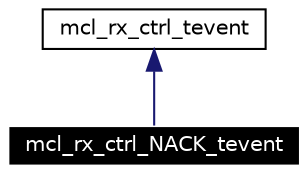 digraph G
{
  edge [fontname="Helvetica",fontsize=10,labelfontname="Helvetica",labelfontsize=10];
  node [fontname="Helvetica",fontsize=10,shape=record];
  Node117 [label="mcl_rx_ctrl_NACK_tevent",height=0.2,width=0.4,color="white", fillcolor="black", style="filled" fontcolor="white"];
  Node118 -> Node117 [dir=back,color="midnightblue",fontsize=10,style="solid",fontname="Helvetica"];
  Node118 [label="mcl_rx_ctrl_tevent",height=0.2,width=0.4,color="black",URL="$classmcl__rx__ctrl__tevent.html"];
}

